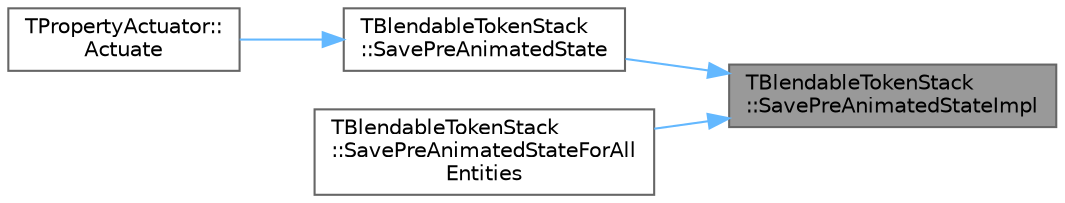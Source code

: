 digraph "TBlendableTokenStack::SavePreAnimatedStateImpl"
{
 // INTERACTIVE_SVG=YES
 // LATEX_PDF_SIZE
  bgcolor="transparent";
  edge [fontname=Helvetica,fontsize=10,labelfontname=Helvetica,labelfontsize=10];
  node [fontname=Helvetica,fontsize=10,shape=box,height=0.2,width=0.4];
  rankdir="RL";
  Node1 [id="Node000001",label="TBlendableTokenStack\l::SavePreAnimatedStateImpl",height=0.2,width=0.4,color="gray40", fillcolor="grey60", style="filled", fontcolor="black",tooltip=" "];
  Node1 -> Node2 [id="edge1_Node000001_Node000002",dir="back",color="steelblue1",style="solid",tooltip=" "];
  Node2 [id="Node000002",label="TBlendableTokenStack\l::SavePreAnimatedState",height=0.2,width=0.4,color="grey40", fillcolor="white", style="filled",URL="$dd/d62/structTBlendableTokenStack.html#a3e0e57d982c4ae65dd1b1dfb6288a206",tooltip="Helper function for saving pre-animated state for all entites that want RestoreState and relate to th..."];
  Node2 -> Node3 [id="edge2_Node000002_Node000003",dir="back",color="steelblue1",style="solid",tooltip=" "];
  Node3 [id="Node000003",label="TPropertyActuator::\lActuate",height=0.2,width=0.4,color="grey40", fillcolor="white", style="filled",URL="$df/dea/structTPropertyActuator.html#a3fefe40045f847f334a76567e1891cba",tooltip=" "];
  Node1 -> Node4 [id="edge3_Node000001_Node000004",dir="back",color="steelblue1",style="solid",tooltip=" "];
  Node4 [id="Node000004",label="TBlendableTokenStack\l::SavePreAnimatedStateForAll\lEntities",height=0.2,width=0.4,color="grey40", fillcolor="white", style="filled",URL="$dd/d62/structTBlendableTokenStack.html#a0b6b475b43a28918269298214e196559",tooltip="Helper function for saving pre-animated state for all entites that contributed to this stack,..."];
}
